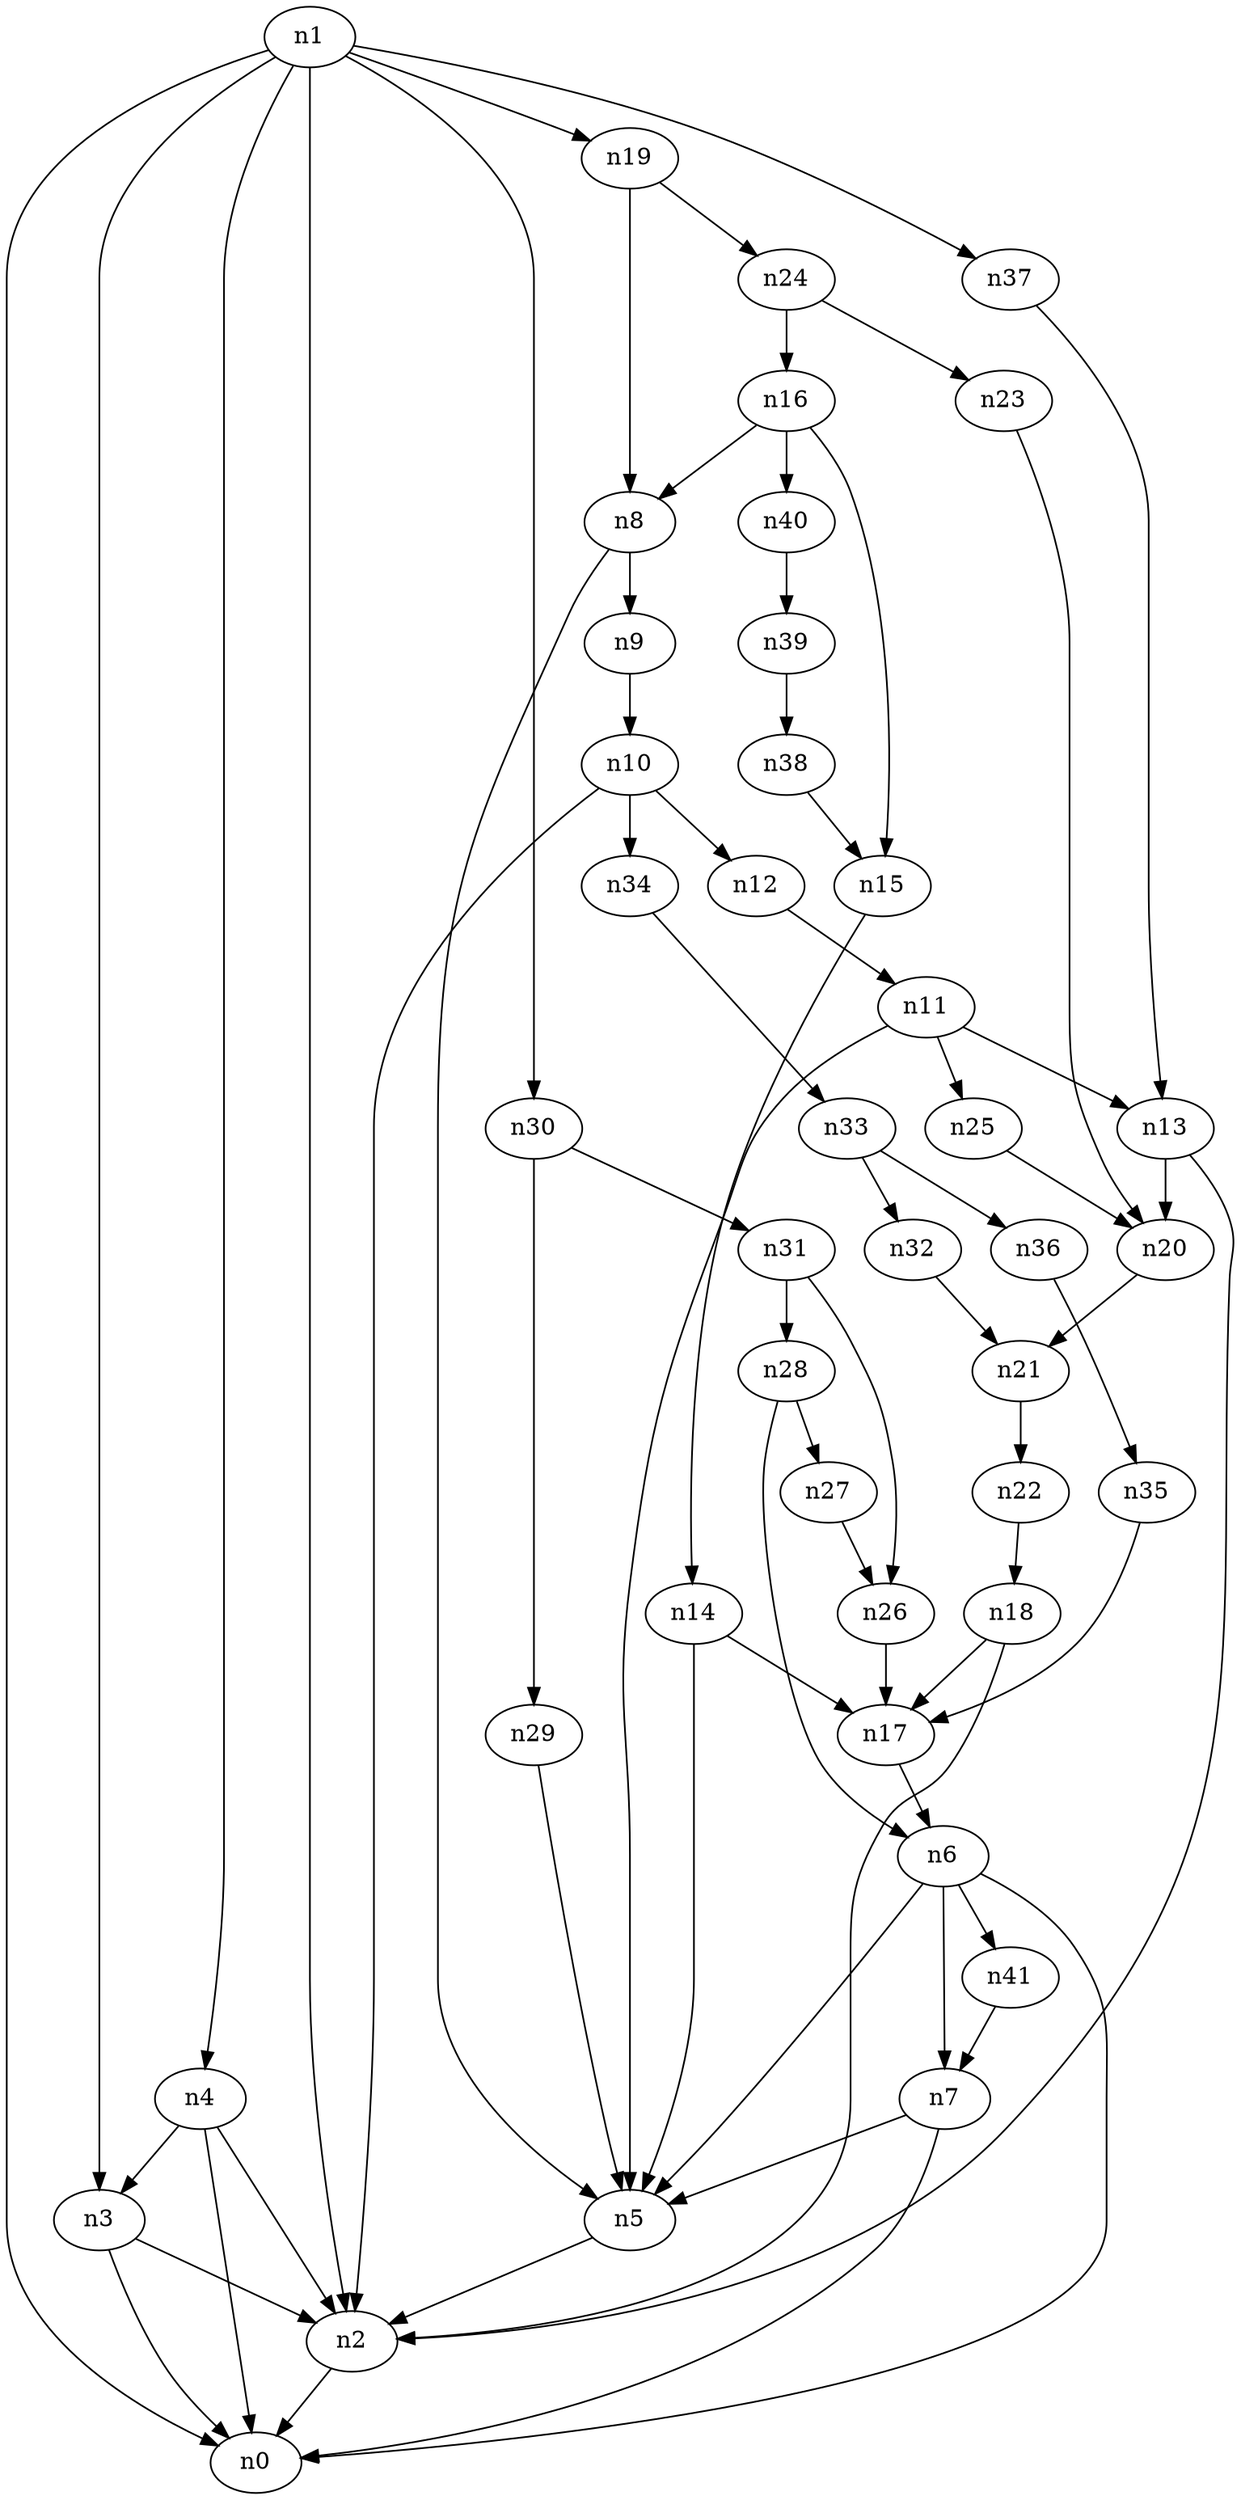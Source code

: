 digraph G {
	n1 -> n0	 [_graphml_id=e0];
	n1 -> n2	 [_graphml_id=e1];
	n1 -> n3	 [_graphml_id=e6];
	n1 -> n4	 [_graphml_id=e9];
	n1 -> n19	 [_graphml_id=e33];
	n1 -> n30	 [_graphml_id=e50];
	n1 -> n37	 [_graphml_id=e62];
	n2 -> n0	 [_graphml_id=e5];
	n3 -> n0	 [_graphml_id=e8];
	n3 -> n2	 [_graphml_id=e2];
	n4 -> n0	 [_graphml_id=e4];
	n4 -> n2	 [_graphml_id=e7];
	n4 -> n3	 [_graphml_id=e3];
	n5 -> n2	 [_graphml_id=e10];
	n6 -> n0	 [_graphml_id=e12];
	n6 -> n5	 [_graphml_id=e11];
	n6 -> n7	 [_graphml_id=e15];
	n6 -> n41	 [_graphml_id=e68];
	n7 -> n0	 [_graphml_id=e14];
	n7 -> n5	 [_graphml_id=e13];
	n8 -> n5	 [_graphml_id=e16];
	n8 -> n9	 [_graphml_id=e17];
	n9 -> n10	 [_graphml_id=e18];
	n10 -> n2	 [_graphml_id=e19];
	n10 -> n12	 [_graphml_id=e22];
	n10 -> n34	 [_graphml_id=e57];
	n11 -> n5	 [_graphml_id=e20];
	n11 -> n13	 [_graphml_id=e23];
	n11 -> n25	 [_graphml_id=e41];
	n12 -> n11	 [_graphml_id=e21];
	n13 -> n2	 [_graphml_id=e24];
	n13 -> n20	 [_graphml_id=e34];
	n14 -> n5	 [_graphml_id=e25];
	n14 -> n17	 [_graphml_id=e43];
	n15 -> n14	 [_graphml_id=e26];
	n16 -> n8	 [_graphml_id=e28];
	n16 -> n15	 [_graphml_id=e27];
	n16 -> n40	 [_graphml_id=e67];
	n17 -> n6	 [_graphml_id=e29];
	n18 -> n2	 [_graphml_id=e31];
	n18 -> n17	 [_graphml_id=e30];
	n19 -> n8	 [_graphml_id=e32];
	n19 -> n24	 [_graphml_id=e63];
	n20 -> n21	 [_graphml_id=e35];
	n21 -> n22	 [_graphml_id=e36];
	n22 -> n18	 [_graphml_id=e37];
	n23 -> n20	 [_graphml_id=e38];
	n24 -> n16	 [_graphml_id=e40];
	n24 -> n23	 [_graphml_id=e39];
	n25 -> n20	 [_graphml_id=e42];
	n26 -> n17	 [_graphml_id=e44];
	n27 -> n26	 [_graphml_id=e45];
	n28 -> n6	 [_graphml_id=e47];
	n28 -> n27	 [_graphml_id=e46];
	n29 -> n5	 [_graphml_id=e48];
	n30 -> n29	 [_graphml_id=e49];
	n30 -> n31	 [_graphml_id=e53];
	n31 -> n26	 [_graphml_id=e51];
	n31 -> n28	 [_graphml_id=e52];
	n32 -> n21	 [_graphml_id=e54];
	n33 -> n32	 [_graphml_id=e55];
	n33 -> n36	 [_graphml_id=e60];
	n34 -> n33	 [_graphml_id=e56];
	n35 -> n17	 [_graphml_id=e58];
	n36 -> n35	 [_graphml_id=e59];
	n37 -> n13	 [_graphml_id=e61];
	n38 -> n15	 [_graphml_id=e64];
	n39 -> n38	 [_graphml_id=e65];
	n40 -> n39	 [_graphml_id=e66];
	n41 -> n7	 [_graphml_id=e69];
}
